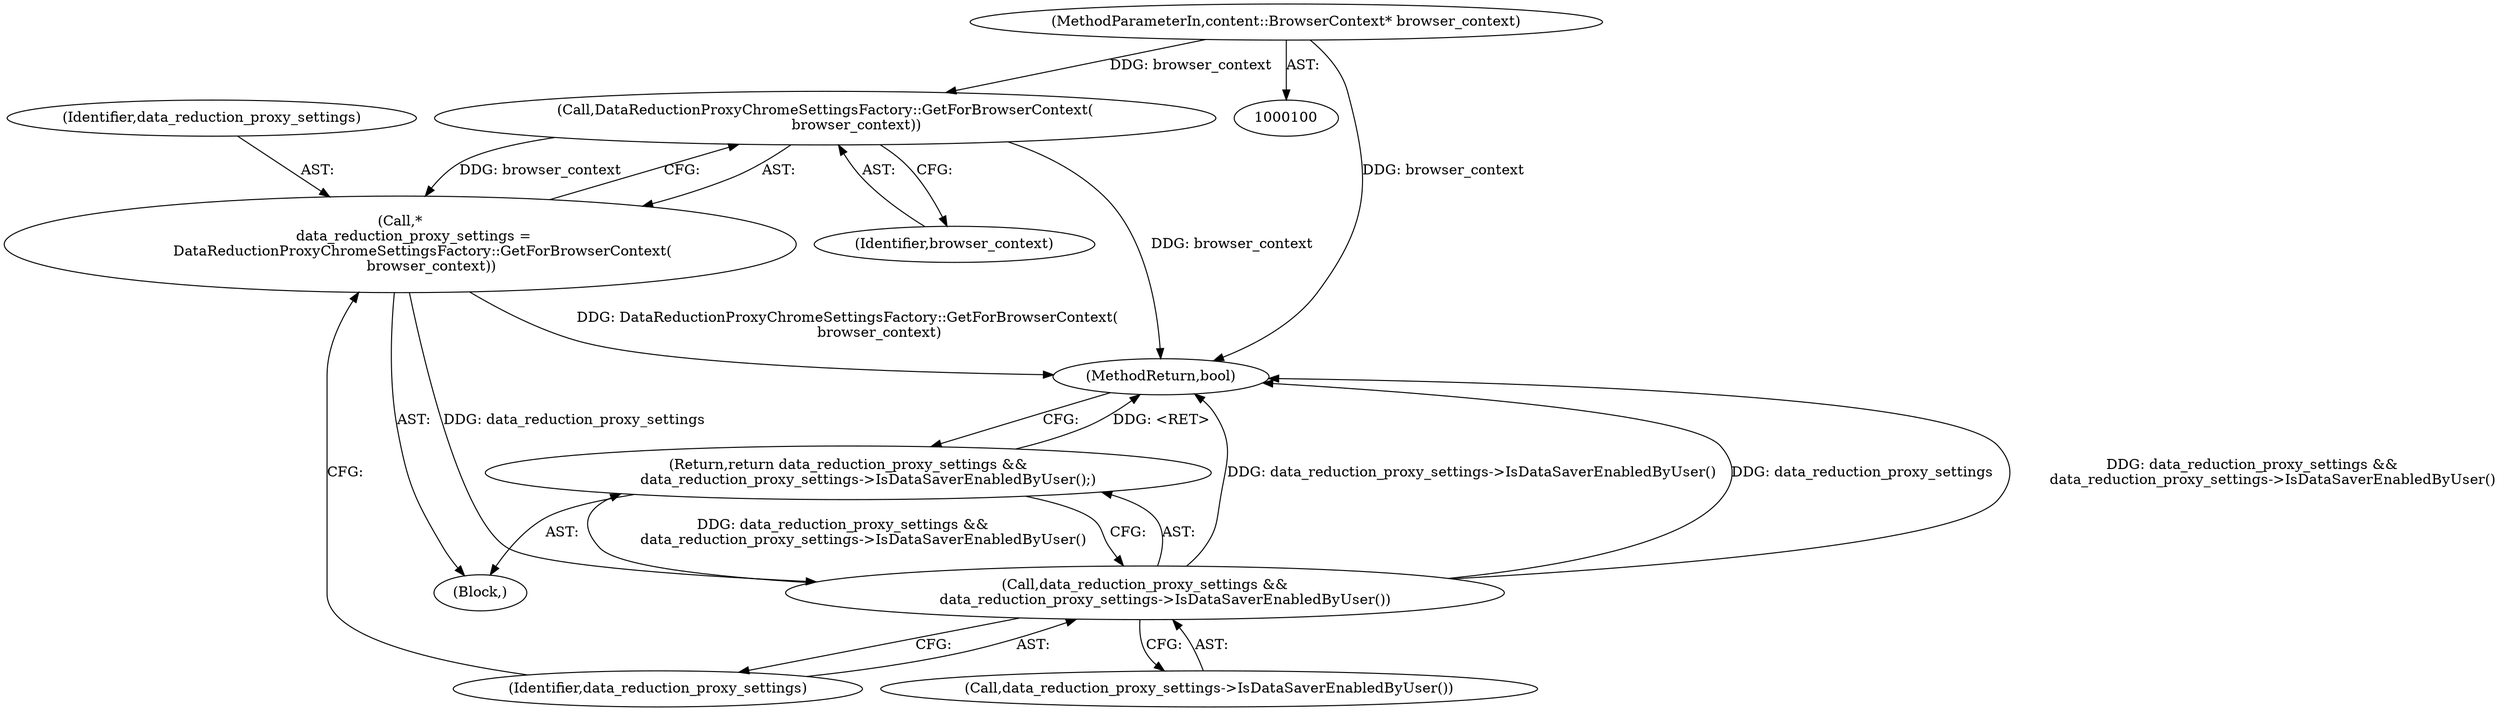 digraph "1_Chrome_c995d4fe5e96f4d6d4a88b7867279b08e72d2579@pointer" {
"1000101" [label="(MethodParameterIn,content::BrowserContext* browser_context)"];
"1000106" [label="(Call,DataReductionProxyChromeSettingsFactory::GetForBrowserContext(\n              browser_context))"];
"1000104" [label="(Call,*\n      data_reduction_proxy_settings =\n          DataReductionProxyChromeSettingsFactory::GetForBrowserContext(\n              browser_context))"];
"1000109" [label="(Call,data_reduction_proxy_settings &&\n         data_reduction_proxy_settings->IsDataSaverEnabledByUser())"];
"1000108" [label="(Return,return data_reduction_proxy_settings &&\n         data_reduction_proxy_settings->IsDataSaverEnabledByUser();)"];
"1000101" [label="(MethodParameterIn,content::BrowserContext* browser_context)"];
"1000106" [label="(Call,DataReductionProxyChromeSettingsFactory::GetForBrowserContext(\n              browser_context))"];
"1000110" [label="(Identifier,data_reduction_proxy_settings)"];
"1000111" [label="(Call,data_reduction_proxy_settings->IsDataSaverEnabledByUser())"];
"1000102" [label="(Block,)"];
"1000105" [label="(Identifier,data_reduction_proxy_settings)"];
"1000104" [label="(Call,*\n      data_reduction_proxy_settings =\n          DataReductionProxyChromeSettingsFactory::GetForBrowserContext(\n              browser_context))"];
"1000112" [label="(MethodReturn,bool)"];
"1000107" [label="(Identifier,browser_context)"];
"1000108" [label="(Return,return data_reduction_proxy_settings &&\n         data_reduction_proxy_settings->IsDataSaverEnabledByUser();)"];
"1000109" [label="(Call,data_reduction_proxy_settings &&\n         data_reduction_proxy_settings->IsDataSaverEnabledByUser())"];
"1000101" -> "1000100"  [label="AST: "];
"1000101" -> "1000112"  [label="DDG: browser_context"];
"1000101" -> "1000106"  [label="DDG: browser_context"];
"1000106" -> "1000104"  [label="AST: "];
"1000106" -> "1000107"  [label="CFG: "];
"1000107" -> "1000106"  [label="AST: "];
"1000104" -> "1000106"  [label="CFG: "];
"1000106" -> "1000112"  [label="DDG: browser_context"];
"1000106" -> "1000104"  [label="DDG: browser_context"];
"1000104" -> "1000102"  [label="AST: "];
"1000105" -> "1000104"  [label="AST: "];
"1000110" -> "1000104"  [label="CFG: "];
"1000104" -> "1000112"  [label="DDG: DataReductionProxyChromeSettingsFactory::GetForBrowserContext(\n              browser_context)"];
"1000104" -> "1000109"  [label="DDG: data_reduction_proxy_settings"];
"1000109" -> "1000108"  [label="AST: "];
"1000109" -> "1000110"  [label="CFG: "];
"1000109" -> "1000111"  [label="CFG: "];
"1000110" -> "1000109"  [label="AST: "];
"1000111" -> "1000109"  [label="AST: "];
"1000108" -> "1000109"  [label="CFG: "];
"1000109" -> "1000112"  [label="DDG: data_reduction_proxy_settings->IsDataSaverEnabledByUser()"];
"1000109" -> "1000112"  [label="DDG: data_reduction_proxy_settings"];
"1000109" -> "1000112"  [label="DDG: data_reduction_proxy_settings &&\n         data_reduction_proxy_settings->IsDataSaverEnabledByUser()"];
"1000109" -> "1000108"  [label="DDG: data_reduction_proxy_settings &&\n         data_reduction_proxy_settings->IsDataSaverEnabledByUser()"];
"1000108" -> "1000102"  [label="AST: "];
"1000112" -> "1000108"  [label="CFG: "];
"1000108" -> "1000112"  [label="DDG: <RET>"];
}
